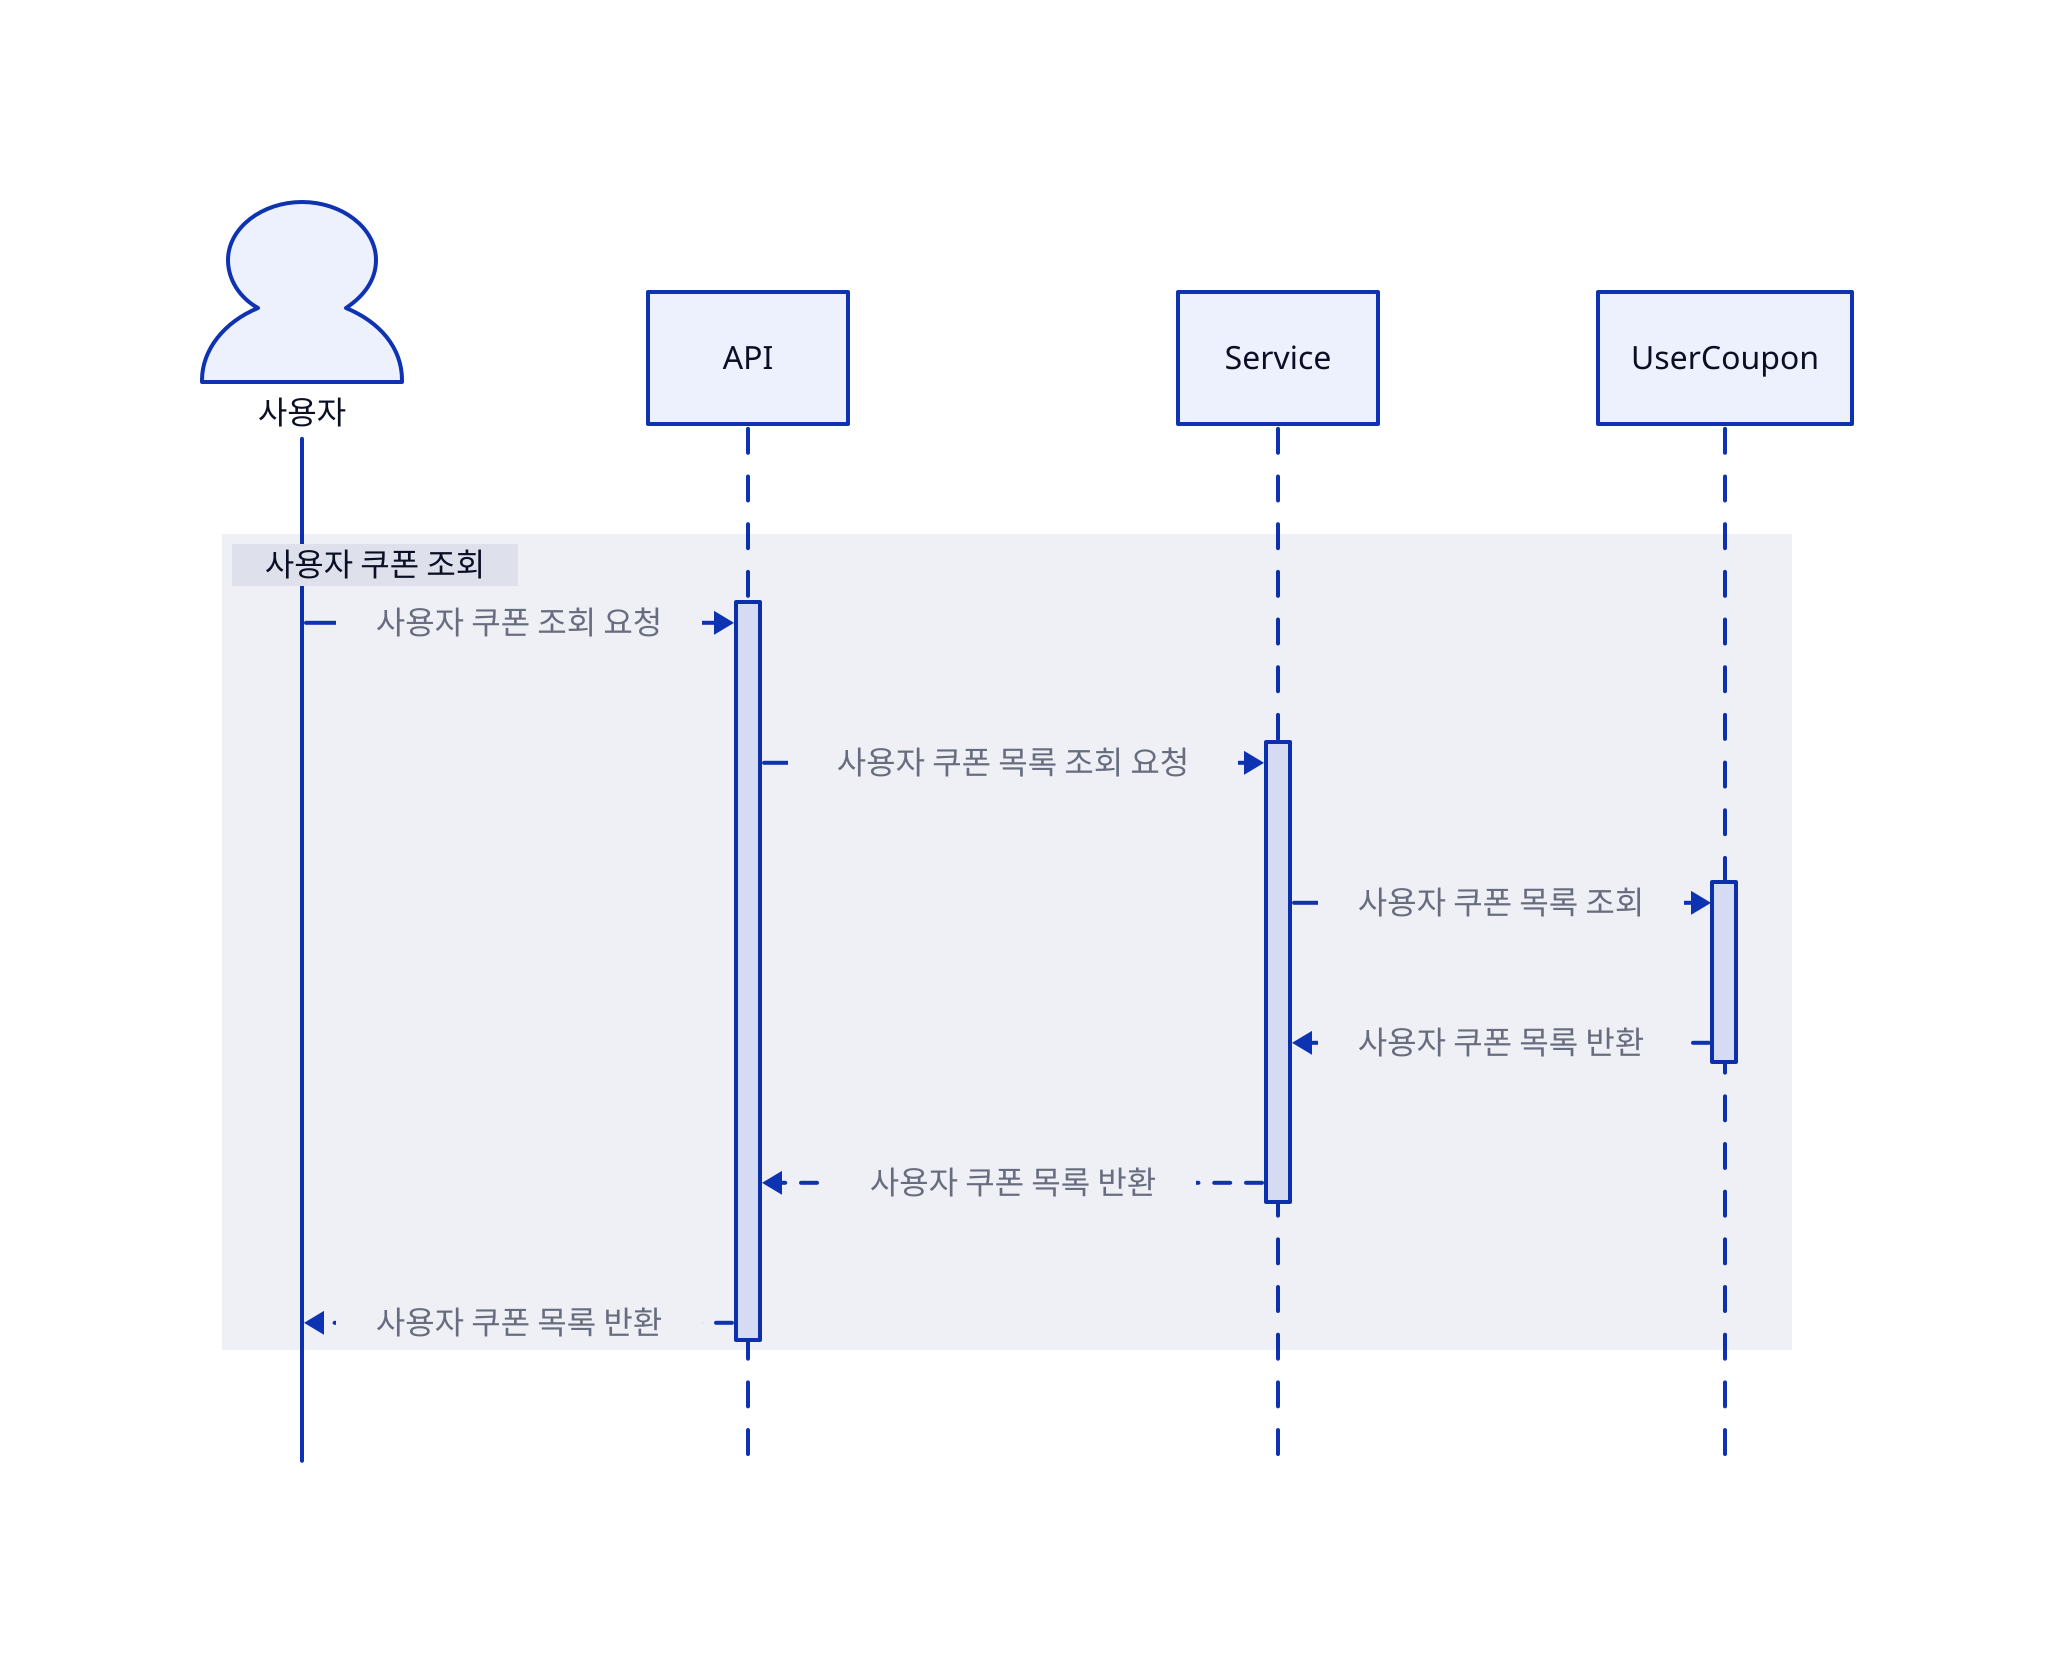shape: sequence_diagram
user: 사용자 {shape: person}
api: API
service: Service
userCoupon: UserCoupon

user.style: {
  stroke-dash: 0
}

사용자 쿠폰 조회: {
  user -> api.t: 사용자 쿠폰 조회 요청
  api.t -> service.t: 사용자 쿠폰 목록 조회 요청
  service.t -> userCoupon.t: 사용자 쿠폰 목록 조회
  userCoupon.t -> service.t: 사용자 쿠폰 목록 반환 {
    style.stroke-dash: 4
  }
  service.t -> api.t: 사용자 쿠폰 목록 반환 {
    style.stroke-dash: 4
  }
  api.t -> user: 사용자 쿠폰 목록 반환 {
    style.stroke-dash: 4
  }
}